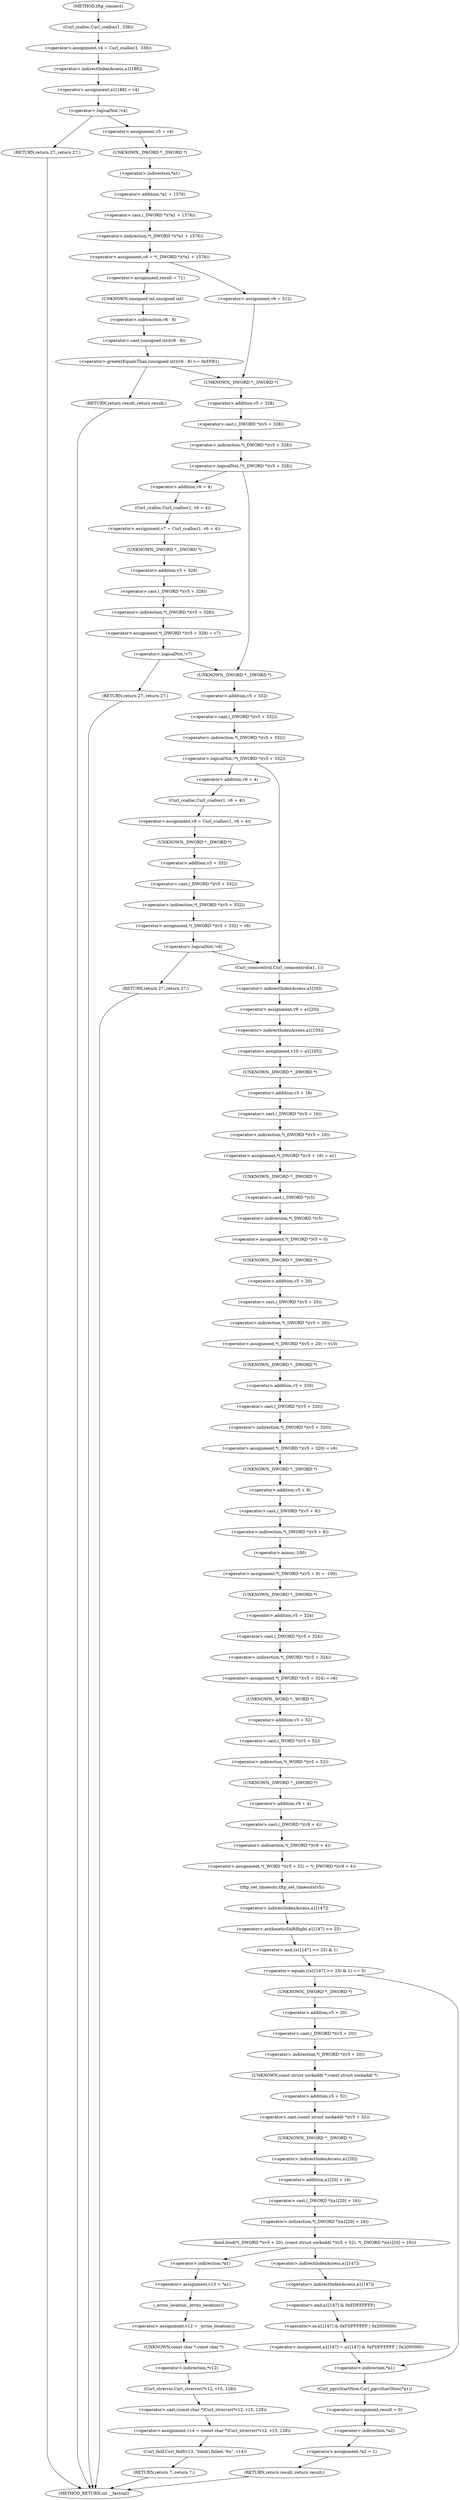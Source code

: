 digraph tftp_connect {  
"1000129" [label = "(<operator>.assignment,v4 = Curl_ccalloc(1, 336))" ]
"1000131" [label = "(Curl_ccalloc,Curl_ccalloc(1, 336))" ]
"1000134" [label = "(<operator>.assignment,a1[188] = v4)" ]
"1000135" [label = "(<operator>.indirectIndexAccess,a1[188])" ]
"1000140" [label = "(<operator>.logicalNot,!v4)" ]
"1000142" [label = "(RETURN,return 27;,return 27;)" ]
"1000144" [label = "(<operator>.assignment,v5 = v4)" ]
"1000147" [label = "(<operator>.assignment,v6 = *(_DWORD *)(*a1 + 1576))" ]
"1000149" [label = "(<operator>.indirection,*(_DWORD *)(*a1 + 1576))" ]
"1000150" [label = "(<operator>.cast,(_DWORD *)(*a1 + 1576))" ]
"1000151" [label = "(UNKNOWN,_DWORD *,_DWORD *)" ]
"1000152" [label = "(<operator>.addition,*a1 + 1576)" ]
"1000153" [label = "(<operator>.indirection,*a1)" ]
"1000159" [label = "(<operator>.assignment,result = 71)" ]
"1000163" [label = "(<operator>.greaterEqualsThan,(unsigned int)(v6 - 8) >= 0xFFB1)" ]
"1000164" [label = "(<operator>.cast,(unsigned int)(v6 - 8))" ]
"1000165" [label = "(UNKNOWN,unsigned int,unsigned int)" ]
"1000166" [label = "(<operator>.subtraction,v6 - 8)" ]
"1000170" [label = "(RETURN,return result;,return result;)" ]
"1000174" [label = "(<operator>.assignment,v6 = 512)" ]
"1000178" [label = "(<operator>.logicalNot,!*(_DWORD *)(v5 + 328))" ]
"1000179" [label = "(<operator>.indirection,*(_DWORD *)(v5 + 328))" ]
"1000180" [label = "(<operator>.cast,(_DWORD *)(v5 + 328))" ]
"1000181" [label = "(UNKNOWN,_DWORD *,_DWORD *)" ]
"1000182" [label = "(<operator>.addition,v5 + 328)" ]
"1000186" [label = "(<operator>.assignment,v7 = Curl_ccalloc(1, v6 + 4))" ]
"1000188" [label = "(Curl_ccalloc,Curl_ccalloc(1, v6 + 4))" ]
"1000190" [label = "(<operator>.addition,v6 + 4)" ]
"1000193" [label = "(<operator>.assignment,*(_DWORD *)(v5 + 328) = v7)" ]
"1000194" [label = "(<operator>.indirection,*(_DWORD *)(v5 + 328))" ]
"1000195" [label = "(<operator>.cast,(_DWORD *)(v5 + 328))" ]
"1000196" [label = "(UNKNOWN,_DWORD *,_DWORD *)" ]
"1000197" [label = "(<operator>.addition,v5 + 328)" ]
"1000202" [label = "(<operator>.logicalNot,!v7)" ]
"1000204" [label = "(RETURN,return 27;,return 27;)" ]
"1000207" [label = "(<operator>.logicalNot,!*(_DWORD *)(v5 + 332))" ]
"1000208" [label = "(<operator>.indirection,*(_DWORD *)(v5 + 332))" ]
"1000209" [label = "(<operator>.cast,(_DWORD *)(v5 + 332))" ]
"1000210" [label = "(UNKNOWN,_DWORD *,_DWORD *)" ]
"1000211" [label = "(<operator>.addition,v5 + 332)" ]
"1000215" [label = "(<operator>.assignment,v8 = Curl_ccalloc(1, v6 + 4))" ]
"1000217" [label = "(Curl_ccalloc,Curl_ccalloc(1, v6 + 4))" ]
"1000219" [label = "(<operator>.addition,v6 + 4)" ]
"1000222" [label = "(<operator>.assignment,*(_DWORD *)(v5 + 332) = v8)" ]
"1000223" [label = "(<operator>.indirection,*(_DWORD *)(v5 + 332))" ]
"1000224" [label = "(<operator>.cast,(_DWORD *)(v5 + 332))" ]
"1000225" [label = "(UNKNOWN,_DWORD *,_DWORD *)" ]
"1000226" [label = "(<operator>.addition,v5 + 332)" ]
"1000231" [label = "(<operator>.logicalNot,!v8)" ]
"1000233" [label = "(RETURN,return 27;,return 27;)" ]
"1000235" [label = "(Curl_conncontrol,Curl_conncontrol(a1, 1))" ]
"1000238" [label = "(<operator>.assignment,v9 = a1[20])" ]
"1000240" [label = "(<operator>.indirectIndexAccess,a1[20])" ]
"1000243" [label = "(<operator>.assignment,v10 = a1[105])" ]
"1000245" [label = "(<operator>.indirectIndexAccess,a1[105])" ]
"1000248" [label = "(<operator>.assignment,*(_DWORD *)(v5 + 16) = a1)" ]
"1000249" [label = "(<operator>.indirection,*(_DWORD *)(v5 + 16))" ]
"1000250" [label = "(<operator>.cast,(_DWORD *)(v5 + 16))" ]
"1000251" [label = "(UNKNOWN,_DWORD *,_DWORD *)" ]
"1000252" [label = "(<operator>.addition,v5 + 16)" ]
"1000256" [label = "(<operator>.assignment,*(_DWORD *)v5 = 0)" ]
"1000257" [label = "(<operator>.indirection,*(_DWORD *)v5)" ]
"1000258" [label = "(<operator>.cast,(_DWORD *)v5)" ]
"1000259" [label = "(UNKNOWN,_DWORD *,_DWORD *)" ]
"1000262" [label = "(<operator>.assignment,*(_DWORD *)(v5 + 20) = v10)" ]
"1000263" [label = "(<operator>.indirection,*(_DWORD *)(v5 + 20))" ]
"1000264" [label = "(<operator>.cast,(_DWORD *)(v5 + 20))" ]
"1000265" [label = "(UNKNOWN,_DWORD *,_DWORD *)" ]
"1000266" [label = "(<operator>.addition,v5 + 20)" ]
"1000270" [label = "(<operator>.assignment,*(_DWORD *)(v5 + 320) = v6)" ]
"1000271" [label = "(<operator>.indirection,*(_DWORD *)(v5 + 320))" ]
"1000272" [label = "(<operator>.cast,(_DWORD *)(v5 + 320))" ]
"1000273" [label = "(UNKNOWN,_DWORD *,_DWORD *)" ]
"1000274" [label = "(<operator>.addition,v5 + 320)" ]
"1000278" [label = "(<operator>.assignment,*(_DWORD *)(v5 + 8) = -100)" ]
"1000279" [label = "(<operator>.indirection,*(_DWORD *)(v5 + 8))" ]
"1000280" [label = "(<operator>.cast,(_DWORD *)(v5 + 8))" ]
"1000281" [label = "(UNKNOWN,_DWORD *,_DWORD *)" ]
"1000282" [label = "(<operator>.addition,v5 + 8)" ]
"1000285" [label = "(<operator>.minus,-100)" ]
"1000287" [label = "(<operator>.assignment,*(_DWORD *)(v5 + 324) = v6)" ]
"1000288" [label = "(<operator>.indirection,*(_DWORD *)(v5 + 324))" ]
"1000289" [label = "(<operator>.cast,(_DWORD *)(v5 + 324))" ]
"1000290" [label = "(UNKNOWN,_DWORD *,_DWORD *)" ]
"1000291" [label = "(<operator>.addition,v5 + 324)" ]
"1000295" [label = "(<operator>.assignment,*(_WORD *)(v5 + 52) = *(_DWORD *)(v9 + 4))" ]
"1000296" [label = "(<operator>.indirection,*(_WORD *)(v5 + 52))" ]
"1000297" [label = "(<operator>.cast,(_WORD *)(v5 + 52))" ]
"1000298" [label = "(UNKNOWN,_WORD *,_WORD *)" ]
"1000299" [label = "(<operator>.addition,v5 + 52)" ]
"1000302" [label = "(<operator>.indirection,*(_DWORD *)(v9 + 4))" ]
"1000303" [label = "(<operator>.cast,(_DWORD *)(v9 + 4))" ]
"1000304" [label = "(UNKNOWN,_DWORD *,_DWORD *)" ]
"1000305" [label = "(<operator>.addition,v9 + 4)" ]
"1000308" [label = "(tftp_set_timeouts,tftp_set_timeouts(v5))" ]
"1000311" [label = "(<operator>.equals,((a1[147] >> 25) & 1) == 0)" ]
"1000312" [label = "(<operator>.and,(a1[147] >> 25) & 1)" ]
"1000313" [label = "(<operator>.arithmeticShiftRight,a1[147] >> 25)" ]
"1000314" [label = "(<operator>.indirectIndexAccess,a1[147])" ]
"1000322" [label = "(bind,bind(*(_DWORD *)(v5 + 20), (const struct sockaddr *)(v5 + 52), *(_DWORD *)(a1[20] + 16)))" ]
"1000323" [label = "(<operator>.indirection,*(_DWORD *)(v5 + 20))" ]
"1000324" [label = "(<operator>.cast,(_DWORD *)(v5 + 20))" ]
"1000325" [label = "(UNKNOWN,_DWORD *,_DWORD *)" ]
"1000326" [label = "(<operator>.addition,v5 + 20)" ]
"1000329" [label = "(<operator>.cast,(const struct sockaddr *)(v5 + 52))" ]
"1000330" [label = "(UNKNOWN,const struct sockaddr *,const struct sockaddr *)" ]
"1000331" [label = "(<operator>.addition,v5 + 52)" ]
"1000334" [label = "(<operator>.indirection,*(_DWORD *)(a1[20] + 16))" ]
"1000335" [label = "(<operator>.cast,(_DWORD *)(a1[20] + 16))" ]
"1000336" [label = "(UNKNOWN,_DWORD *,_DWORD *)" ]
"1000337" [label = "(<operator>.addition,a1[20] + 16)" ]
"1000338" [label = "(<operator>.indirectIndexAccess,a1[20])" ]
"1000343" [label = "(<operator>.assignment,v13 = *a1)" ]
"1000345" [label = "(<operator>.indirection,*a1)" ]
"1000347" [label = "(<operator>.assignment,v12 = _errno_location())" ]
"1000349" [label = "(_errno_location,_errno_location())" ]
"1000350" [label = "(<operator>.assignment,v14 = (const char *)Curl_strerror(*v12, v15, 128))" ]
"1000352" [label = "(<operator>.cast,(const char *)Curl_strerror(*v12, v15, 128))" ]
"1000353" [label = "(UNKNOWN,const char *,const char *)" ]
"1000354" [label = "(Curl_strerror,Curl_strerror(*v12, v15, 128))" ]
"1000355" [label = "(<operator>.indirection,*v12)" ]
"1000359" [label = "(Curl_failf,Curl_failf(v13, \"bind() failed; %s\", v14))" ]
"1000363" [label = "(RETURN,return 7;,return 7;)" ]
"1000365" [label = "(<operator>.assignment,a1[147] = a1[147] & 0xFDFFFFFF | 0x2000000)" ]
"1000366" [label = "(<operator>.indirectIndexAccess,a1[147])" ]
"1000369" [label = "(<operator>.or,a1[147] & 0xFDFFFFFF | 0x2000000)" ]
"1000370" [label = "(<operator>.and,a1[147] & 0xFDFFFFFF)" ]
"1000371" [label = "(<operator>.indirectIndexAccess,a1[147])" ]
"1000376" [label = "(Curl_pgrsStartNow,Curl_pgrsStartNow(*a1))" ]
"1000377" [label = "(<operator>.indirection,*a1)" ]
"1000379" [label = "(<operator>.assignment,result = 0)" ]
"1000382" [label = "(<operator>.assignment,*a2 = 1)" ]
"1000383" [label = "(<operator>.indirection,*a2)" ]
"1000386" [label = "(RETURN,return result;,return result;)" ]
"1000113" [label = "(METHOD,tftp_connect)" ]
"1000388" [label = "(METHOD_RETURN,int __fastcall)" ]
  "1000129" -> "1000135" 
  "1000131" -> "1000129" 
  "1000134" -> "1000140" 
  "1000135" -> "1000134" 
  "1000140" -> "1000142" 
  "1000140" -> "1000144" 
  "1000142" -> "1000388" 
  "1000144" -> "1000151" 
  "1000147" -> "1000159" 
  "1000147" -> "1000174" 
  "1000149" -> "1000147" 
  "1000150" -> "1000149" 
  "1000151" -> "1000153" 
  "1000152" -> "1000150" 
  "1000153" -> "1000152" 
  "1000159" -> "1000165" 
  "1000163" -> "1000181" 
  "1000163" -> "1000170" 
  "1000164" -> "1000163" 
  "1000165" -> "1000166" 
  "1000166" -> "1000164" 
  "1000170" -> "1000388" 
  "1000174" -> "1000181" 
  "1000178" -> "1000210" 
  "1000178" -> "1000190" 
  "1000179" -> "1000178" 
  "1000180" -> "1000179" 
  "1000181" -> "1000182" 
  "1000182" -> "1000180" 
  "1000186" -> "1000196" 
  "1000188" -> "1000186" 
  "1000190" -> "1000188" 
  "1000193" -> "1000202" 
  "1000194" -> "1000193" 
  "1000195" -> "1000194" 
  "1000196" -> "1000197" 
  "1000197" -> "1000195" 
  "1000202" -> "1000210" 
  "1000202" -> "1000204" 
  "1000204" -> "1000388" 
  "1000207" -> "1000219" 
  "1000207" -> "1000235" 
  "1000208" -> "1000207" 
  "1000209" -> "1000208" 
  "1000210" -> "1000211" 
  "1000211" -> "1000209" 
  "1000215" -> "1000225" 
  "1000217" -> "1000215" 
  "1000219" -> "1000217" 
  "1000222" -> "1000231" 
  "1000223" -> "1000222" 
  "1000224" -> "1000223" 
  "1000225" -> "1000226" 
  "1000226" -> "1000224" 
  "1000231" -> "1000233" 
  "1000231" -> "1000235" 
  "1000233" -> "1000388" 
  "1000235" -> "1000240" 
  "1000238" -> "1000245" 
  "1000240" -> "1000238" 
  "1000243" -> "1000251" 
  "1000245" -> "1000243" 
  "1000248" -> "1000259" 
  "1000249" -> "1000248" 
  "1000250" -> "1000249" 
  "1000251" -> "1000252" 
  "1000252" -> "1000250" 
  "1000256" -> "1000265" 
  "1000257" -> "1000256" 
  "1000258" -> "1000257" 
  "1000259" -> "1000258" 
  "1000262" -> "1000273" 
  "1000263" -> "1000262" 
  "1000264" -> "1000263" 
  "1000265" -> "1000266" 
  "1000266" -> "1000264" 
  "1000270" -> "1000281" 
  "1000271" -> "1000270" 
  "1000272" -> "1000271" 
  "1000273" -> "1000274" 
  "1000274" -> "1000272" 
  "1000278" -> "1000290" 
  "1000279" -> "1000285" 
  "1000280" -> "1000279" 
  "1000281" -> "1000282" 
  "1000282" -> "1000280" 
  "1000285" -> "1000278" 
  "1000287" -> "1000298" 
  "1000288" -> "1000287" 
  "1000289" -> "1000288" 
  "1000290" -> "1000291" 
  "1000291" -> "1000289" 
  "1000295" -> "1000308" 
  "1000296" -> "1000304" 
  "1000297" -> "1000296" 
  "1000298" -> "1000299" 
  "1000299" -> "1000297" 
  "1000302" -> "1000295" 
  "1000303" -> "1000302" 
  "1000304" -> "1000305" 
  "1000305" -> "1000303" 
  "1000308" -> "1000314" 
  "1000311" -> "1000325" 
  "1000311" -> "1000377" 
  "1000312" -> "1000311" 
  "1000313" -> "1000312" 
  "1000314" -> "1000313" 
  "1000322" -> "1000345" 
  "1000322" -> "1000366" 
  "1000323" -> "1000330" 
  "1000324" -> "1000323" 
  "1000325" -> "1000326" 
  "1000326" -> "1000324" 
  "1000329" -> "1000336" 
  "1000330" -> "1000331" 
  "1000331" -> "1000329" 
  "1000334" -> "1000322" 
  "1000335" -> "1000334" 
  "1000336" -> "1000338" 
  "1000337" -> "1000335" 
  "1000338" -> "1000337" 
  "1000343" -> "1000349" 
  "1000345" -> "1000343" 
  "1000347" -> "1000353" 
  "1000349" -> "1000347" 
  "1000350" -> "1000359" 
  "1000352" -> "1000350" 
  "1000353" -> "1000355" 
  "1000354" -> "1000352" 
  "1000355" -> "1000354" 
  "1000359" -> "1000363" 
  "1000363" -> "1000388" 
  "1000365" -> "1000377" 
  "1000366" -> "1000371" 
  "1000369" -> "1000365" 
  "1000370" -> "1000369" 
  "1000371" -> "1000370" 
  "1000376" -> "1000379" 
  "1000377" -> "1000376" 
  "1000379" -> "1000383" 
  "1000382" -> "1000386" 
  "1000383" -> "1000382" 
  "1000386" -> "1000388" 
  "1000113" -> "1000131" 
}
